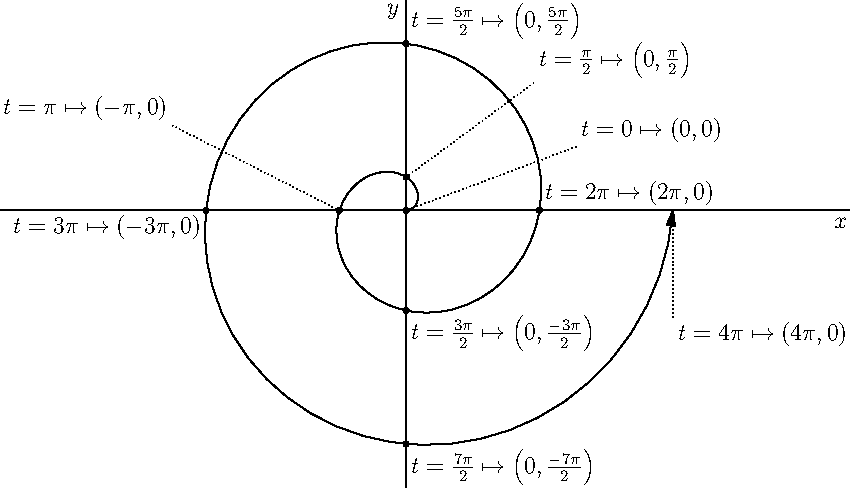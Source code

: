 import graph; size(15cm,15cm);

xaxis("$x$");
yaxis("$y$");

real x(real t) {return t*cos(t);}
real y(real t) {return t*sin(t);}

draw(graph(x,y,0,4*pi),Arrow);

dot((0,0));
dot((0,1.57));
dot((-3.14,0));
dot("$t=\frac{3\pi}{2} \mapsto \left(0, \frac{-3\pi}{2}
\right)$",(0,-4.71),SE);
dot("$t=2\pi \mapsto (2\pi, 0)$", (6.28,0),NE);
dot("$t=\frac{5\pi}{2} \mapsto \left(0, \frac{5\pi}{2}
\right)$",(0,7.85),NE);
dot("$t=3\pi \mapsto (-3\pi, 0)$", (-9.42,0),SW);
dot("$t=\frac{7\pi}{2} \mapsto \left(0, \frac{-7\pi}{2}
\right)$",(0,-11),SE);
dot((12.57,0),SE);

label("$t=0\mapsto(0,0)$",(8,3),NE);
label("$t=\frac{\pi}{2} \mapsto \left(0, \frac{\pi}{2}
\right)$",(6,6),NE);
label("$t=\pi \mapsto (-\pi, 0)$", (-11,4),NW);
label("$t=4\pi \mapsto (4\pi, 0)$", (12.57,-5),SE);

draw((0,0)--(8,3),dotted);
draw((0,1.57)--(6,6),dotted);
draw((-3.14,0)--(-11,4),dotted);
draw((12.57,0)--(12.57,-5),dotted);

